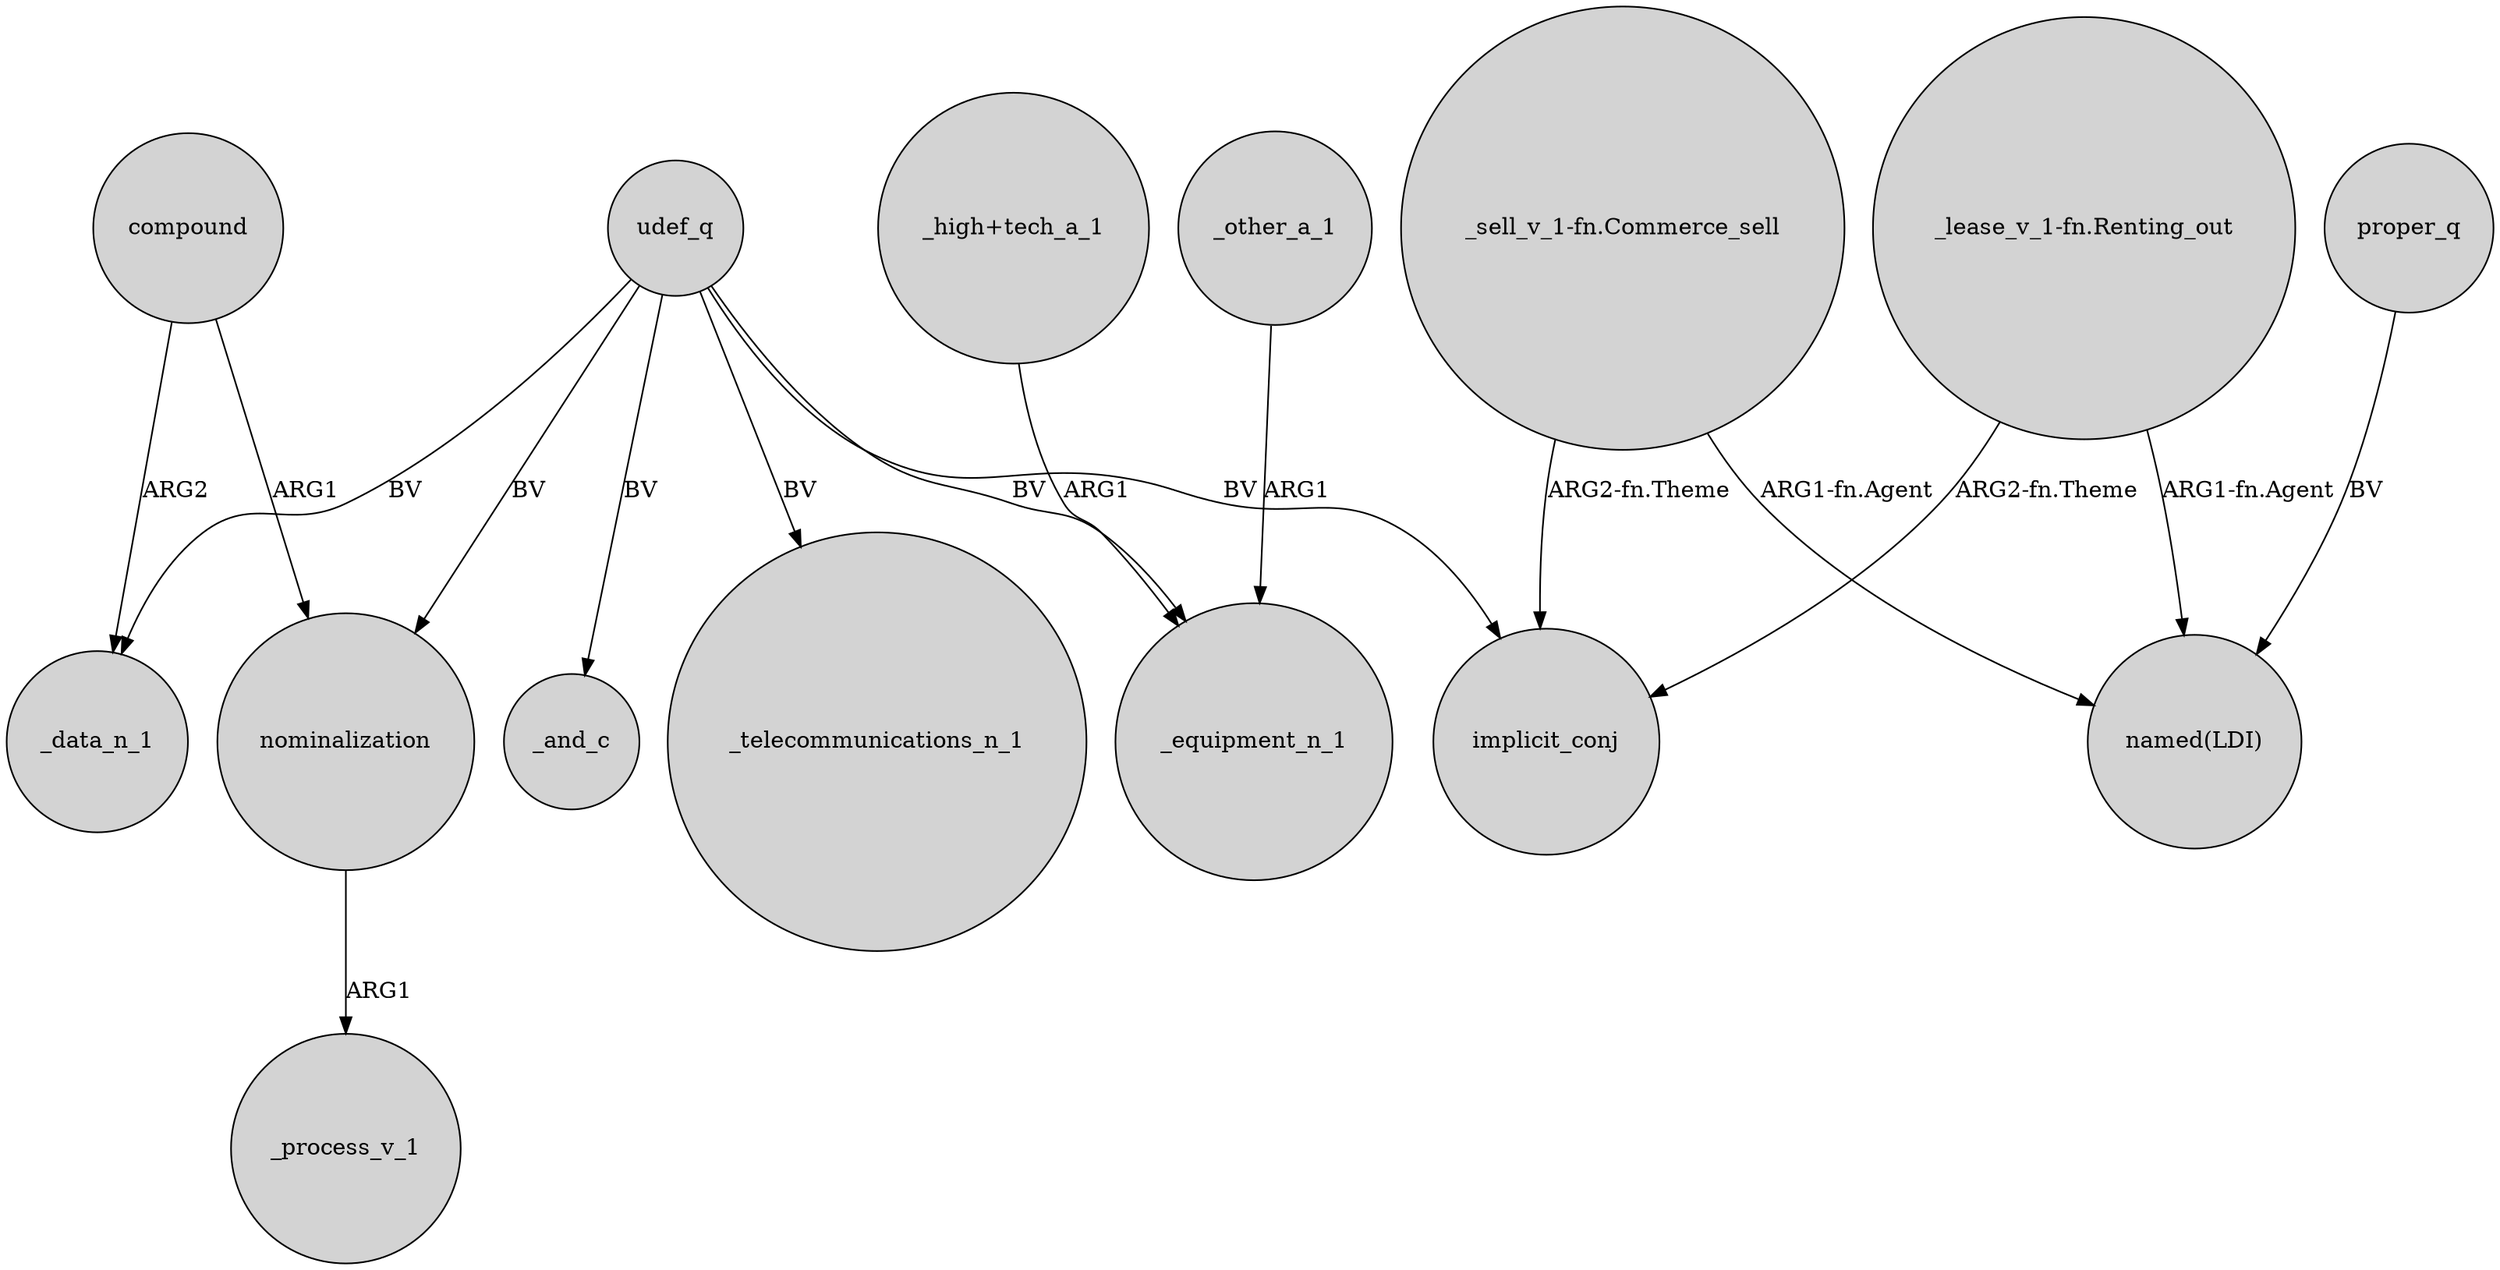 digraph {
	node [shape=circle style=filled]
	udef_q -> _data_n_1 [label=BV]
	udef_q -> _equipment_n_1 [label=BV]
	proper_q -> "named(LDI)" [label=BV]
	"_lease_v_1-fn.Renting_out" -> "named(LDI)" [label="ARG1-fn.Agent"]
	"_lease_v_1-fn.Renting_out" -> implicit_conj [label="ARG2-fn.Theme"]
	"_sell_v_1-fn.Commerce_sell" -> implicit_conj [label="ARG2-fn.Theme"]
	udef_q -> implicit_conj [label=BV]
	_other_a_1 -> _equipment_n_1 [label=ARG1]
	udef_q -> _and_c [label=BV]
	compound -> _data_n_1 [label=ARG2]
	compound -> nominalization [label=ARG1]
	nominalization -> _process_v_1 [label=ARG1]
	"_high+tech_a_1" -> _equipment_n_1 [label=ARG1]
	udef_q -> _telecommunications_n_1 [label=BV]
	udef_q -> nominalization [label=BV]
	"_sell_v_1-fn.Commerce_sell" -> "named(LDI)" [label="ARG1-fn.Agent"]
}
